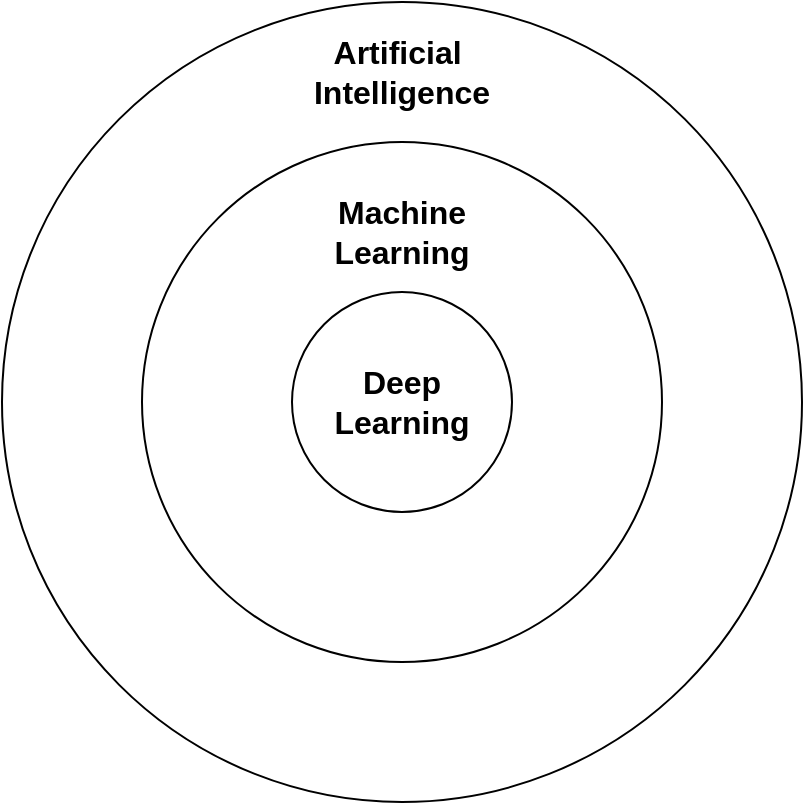 <mxfile version="28.1.0">
  <diagram name="Page-1" id="AMDKf5HiNLxbk7o1Knql">
    <mxGraphModel dx="1426" dy="777" grid="1" gridSize="10" guides="1" tooltips="1" connect="1" arrows="1" fold="1" page="1" pageScale="1" pageWidth="850" pageHeight="1100" math="0" shadow="0">
      <root>
        <mxCell id="0" />
        <mxCell id="1" parent="0" />
        <mxCell id="gzFLh29zP8rXuj3Cvyc2-1" value="" style="ellipse;whiteSpace=wrap;html=1;aspect=fixed;" vertex="1" parent="1">
          <mxGeometry x="10" y="10" width="400" height="400" as="geometry" />
        </mxCell>
        <mxCell id="gzFLh29zP8rXuj3Cvyc2-3" value="Artificial&amp;nbsp;&lt;div&gt;Intelligence&lt;/div&gt;" style="text;html=1;align=center;verticalAlign=middle;whiteSpace=wrap;rounded=0;fontSize=16;fontStyle=1" vertex="1" parent="1">
          <mxGeometry x="180" y="30" width="60" height="30" as="geometry" />
        </mxCell>
        <mxCell id="gzFLh29zP8rXuj3Cvyc2-6" value="" style="ellipse;whiteSpace=wrap;html=1;aspect=fixed;" vertex="1" parent="1">
          <mxGeometry x="80" y="80" width="260" height="260" as="geometry" />
        </mxCell>
        <mxCell id="gzFLh29zP8rXuj3Cvyc2-10" value="Machine Learning" style="text;html=1;align=center;verticalAlign=middle;whiteSpace=wrap;rounded=0;fontSize=16;fontStyle=1" vertex="1" parent="1">
          <mxGeometry x="180" y="110" width="60" height="30" as="geometry" />
        </mxCell>
        <mxCell id="gzFLh29zP8rXuj3Cvyc2-13" value="" style="group" vertex="1" connectable="0" parent="1">
          <mxGeometry x="155" y="155" width="110" height="110" as="geometry" />
        </mxCell>
        <mxCell id="gzFLh29zP8rXuj3Cvyc2-11" value="" style="ellipse;whiteSpace=wrap;html=1;aspect=fixed;" vertex="1" parent="gzFLh29zP8rXuj3Cvyc2-13">
          <mxGeometry width="110" height="110" as="geometry" />
        </mxCell>
        <mxCell id="gzFLh29zP8rXuj3Cvyc2-12" value="Deep&lt;div&gt;Learning&lt;/div&gt;" style="text;html=1;align=center;verticalAlign=middle;whiteSpace=wrap;rounded=0;fontSize=16;fontStyle=1" vertex="1" parent="gzFLh29zP8rXuj3Cvyc2-13">
          <mxGeometry x="25" y="40" width="60" height="30" as="geometry" />
        </mxCell>
      </root>
    </mxGraphModel>
  </diagram>
</mxfile>
